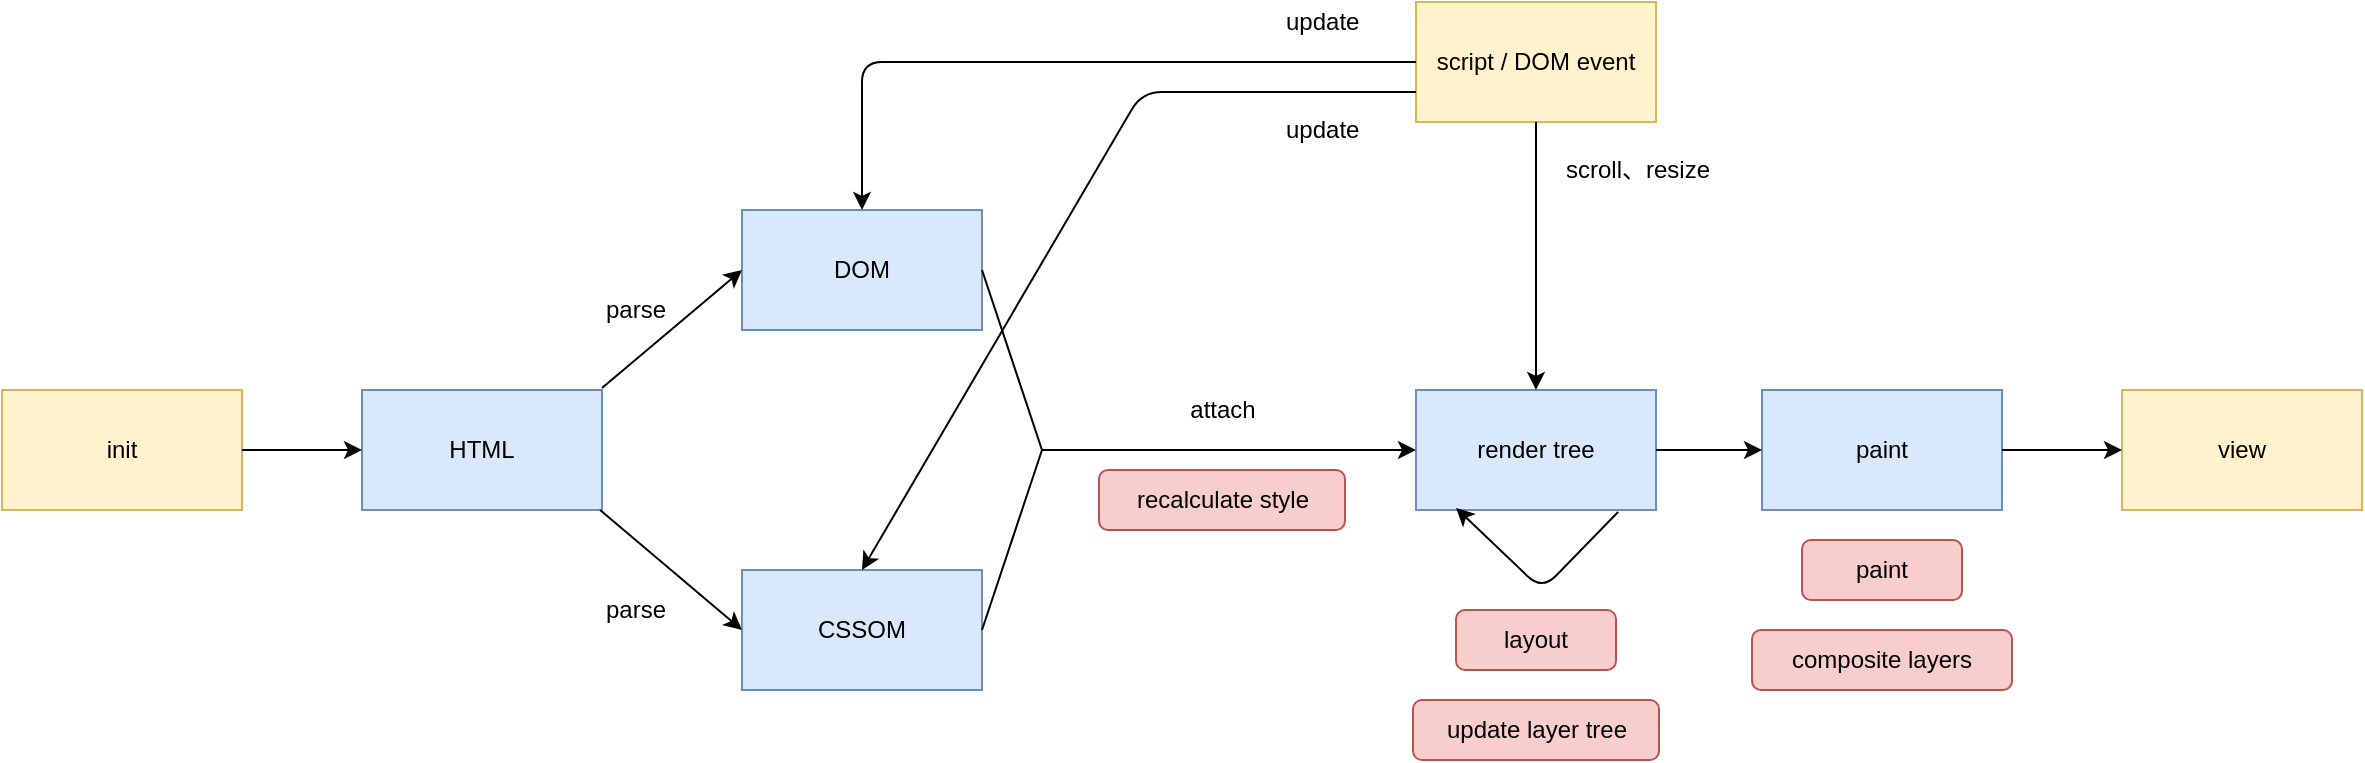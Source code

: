 <mxfile version="10.7.3" type="device"><diagram id="n-bofzP3hX_uUrOven1U" name="Page-1"><mxGraphModel dx="641" dy="512" grid="1" gridSize="10" guides="1" tooltips="1" connect="1" arrows="1" fold="1" page="1" pageScale="1" pageWidth="1654" pageHeight="2336" math="0" shadow="0"><root><mxCell id="0"/><mxCell id="1" parent="0"/><mxCell id="1QxWJMm5dBJshfEqZyxM-3" value="init" style="rounded=0;whiteSpace=wrap;html=1;fillColor=#fff2cc;strokeColor=#d6b656;" parent="1" vertex="1"><mxGeometry x="180" y="270" width="120" height="60" as="geometry"/></mxCell><mxCell id="1QxWJMm5dBJshfEqZyxM-5" value="HTML" style="rounded=0;whiteSpace=wrap;html=1;fillColor=#dae8fc;strokeColor=#6c8ebf;" parent="1" vertex="1"><mxGeometry x="360" y="270" width="120" height="60" as="geometry"/></mxCell><mxCell id="1QxWJMm5dBJshfEqZyxM-7" value="DOM" style="rounded=0;whiteSpace=wrap;html=1;fillColor=#dae8fc;strokeColor=#6c8ebf;" parent="1" vertex="1"><mxGeometry x="550" y="180" width="120" height="60" as="geometry"/></mxCell><mxCell id="1QxWJMm5dBJshfEqZyxM-8" value="CSSOM" style="rounded=0;whiteSpace=wrap;html=1;fillColor=#dae8fc;strokeColor=#6c8ebf;" parent="1" vertex="1"><mxGeometry x="550" y="360" width="120" height="60" as="geometry"/></mxCell><mxCell id="1QxWJMm5dBJshfEqZyxM-9" value="render tree" style="rounded=0;whiteSpace=wrap;html=1;fillColor=#dae8fc;strokeColor=#6c8ebf;" parent="1" vertex="1"><mxGeometry x="887" y="270" width="120" height="60" as="geometry"/></mxCell><mxCell id="1QxWJMm5dBJshfEqZyxM-10" value="paint" style="rounded=0;whiteSpace=wrap;html=1;fillColor=#dae8fc;strokeColor=#6c8ebf;" parent="1" vertex="1"><mxGeometry x="1060" y="270" width="120" height="60" as="geometry"/></mxCell><mxCell id="1QxWJMm5dBJshfEqZyxM-11" value="script / DOM event" style="rounded=0;whiteSpace=wrap;html=1;fillColor=#fff2cc;strokeColor=#d6b656;" parent="1" vertex="1"><mxGeometry x="887" y="76" width="120" height="60" as="geometry"/></mxCell><mxCell id="1QxWJMm5dBJshfEqZyxM-12" value="" style="endArrow=classic;html=1;entryX=0;entryY=0.5;entryDx=0;entryDy=0;exitX=1;exitY=0.5;exitDx=0;exitDy=0;" parent="1" source="1QxWJMm5dBJshfEqZyxM-3" target="1QxWJMm5dBJshfEqZyxM-5" edge="1"><mxGeometry width="50" height="50" relative="1" as="geometry"><mxPoint x="180" y="650" as="sourcePoint"/><mxPoint x="230" y="600" as="targetPoint"/></mxGeometry></mxCell><mxCell id="1QxWJMm5dBJshfEqZyxM-13" value="" style="endArrow=classic;html=1;entryX=0;entryY=0.5;entryDx=0;entryDy=0;exitX=1;exitY=-0.017;exitDx=0;exitDy=0;exitPerimeter=0;" parent="1" source="1QxWJMm5dBJshfEqZyxM-5" target="1QxWJMm5dBJshfEqZyxM-7" edge="1"><mxGeometry width="50" height="50" relative="1" as="geometry"><mxPoint x="460" y="270" as="sourcePoint"/><mxPoint x="510" y="220" as="targetPoint"/></mxGeometry></mxCell><mxCell id="1QxWJMm5dBJshfEqZyxM-14" value="" style="endArrow=classic;html=1;entryX=0;entryY=0.5;entryDx=0;entryDy=0;exitX=0.992;exitY=1;exitDx=0;exitDy=0;exitPerimeter=0;" parent="1" source="1QxWJMm5dBJshfEqZyxM-5" target="1QxWJMm5dBJshfEqZyxM-8" edge="1"><mxGeometry width="50" height="50" relative="1" as="geometry"><mxPoint x="470" y="350" as="sourcePoint"/><mxPoint x="450" y="420" as="targetPoint"/></mxGeometry></mxCell><mxCell id="1QxWJMm5dBJshfEqZyxM-15" value="" style="endArrow=none;html=1;exitX=1;exitY=0.5;exitDx=0;exitDy=0;" parent="1" source="1QxWJMm5dBJshfEqZyxM-8" edge="1"><mxGeometry width="50" height="50" relative="1" as="geometry"><mxPoint x="720" y="450" as="sourcePoint"/><mxPoint x="700" y="300" as="targetPoint"/></mxGeometry></mxCell><mxCell id="1QxWJMm5dBJshfEqZyxM-16" value="" style="endArrow=classic;html=1;entryX=0;entryY=0.5;entryDx=0;entryDy=0;" parent="1" target="1QxWJMm5dBJshfEqZyxM-9" edge="1"><mxGeometry width="50" height="50" relative="1" as="geometry"><mxPoint x="700" y="300" as="sourcePoint"/><mxPoint x="680" y="290" as="targetPoint"/></mxGeometry></mxCell><mxCell id="1QxWJMm5dBJshfEqZyxM-17" value="" style="endArrow=none;html=1;exitX=1;exitY=0.5;exitDx=0;exitDy=0;" parent="1" source="1QxWJMm5dBJshfEqZyxM-7" edge="1"><mxGeometry width="50" height="50" relative="1" as="geometry"><mxPoint x="600" y="340" as="sourcePoint"/><mxPoint x="700" y="300" as="targetPoint"/></mxGeometry></mxCell><mxCell id="1QxWJMm5dBJshfEqZyxM-18" value="" style="endArrow=classic;html=1;exitX=1;exitY=0.5;exitDx=0;exitDy=0;entryX=0;entryY=0.5;entryDx=0;entryDy=0;" parent="1" source="1QxWJMm5dBJshfEqZyxM-9" target="1QxWJMm5dBJshfEqZyxM-10" edge="1"><mxGeometry width="50" height="50" relative="1" as="geometry"><mxPoint x="900" y="440" as="sourcePoint"/><mxPoint x="950" y="390" as="targetPoint"/></mxGeometry></mxCell><mxCell id="1QxWJMm5dBJshfEqZyxM-19" value="view" style="rounded=0;whiteSpace=wrap;html=1;fillColor=#fff2cc;strokeColor=#d6b656;" parent="1" vertex="1"><mxGeometry x="1240" y="270" width="120" height="60" as="geometry"/></mxCell><mxCell id="1QxWJMm5dBJshfEqZyxM-20" value="" style="endArrow=classic;html=1;entryX=0;entryY=0.5;entryDx=0;entryDy=0;exitX=1;exitY=0.5;exitDx=0;exitDy=0;" parent="1" source="1QxWJMm5dBJshfEqZyxM-10" target="1QxWJMm5dBJshfEqZyxM-19" edge="1"><mxGeometry width="50" height="50" relative="1" as="geometry"><mxPoint x="1030" y="480" as="sourcePoint"/><mxPoint x="1080" y="430" as="targetPoint"/></mxGeometry></mxCell><mxCell id="1QxWJMm5dBJshfEqZyxM-23" value="parse" style="text;html=1;resizable=0;points=[];autosize=1;align=left;verticalAlign=top;spacingTop=-4;" parent="1" vertex="1"><mxGeometry x="480" y="220" width="50" height="20" as="geometry"/></mxCell><mxCell id="1QxWJMm5dBJshfEqZyxM-24" value="parse" style="text;html=1;resizable=0;points=[];autosize=1;align=left;verticalAlign=top;spacingTop=-4;" parent="1" vertex="1"><mxGeometry x="480" y="370" width="50" height="20" as="geometry"/></mxCell><mxCell id="1QxWJMm5dBJshfEqZyxM-26" value="" style="endArrow=classic;html=1;entryX=0.5;entryY=0;entryDx=0;entryDy=0;exitX=0;exitY=0.5;exitDx=0;exitDy=0;" parent="1" source="1QxWJMm5dBJshfEqZyxM-11" target="1QxWJMm5dBJshfEqZyxM-7" edge="1"><mxGeometry width="50" height="50" relative="1" as="geometry"><mxPoint x="560" y="100" as="sourcePoint"/><mxPoint x="610" y="50" as="targetPoint"/><Array as="points"><mxPoint x="610" y="106"/></Array></mxGeometry></mxCell><mxCell id="1QxWJMm5dBJshfEqZyxM-27" value="" style="endArrow=classic;html=1;exitX=0;exitY=0.75;exitDx=0;exitDy=0;entryX=0.5;entryY=0;entryDx=0;entryDy=0;" parent="1" source="1QxWJMm5dBJshfEqZyxM-11" target="1QxWJMm5dBJshfEqZyxM-8" edge="1"><mxGeometry width="50" height="50" relative="1" as="geometry"><mxPoint x="470" y="60" as="sourcePoint"/><mxPoint x="520" y="10" as="targetPoint"/><Array as="points"><mxPoint x="750" y="121"/></Array></mxGeometry></mxCell><mxCell id="1QxWJMm5dBJshfEqZyxM-28" value="update" style="text;html=1;resizable=0;points=[];autosize=1;align=left;verticalAlign=top;spacingTop=-4;" parent="1" vertex="1"><mxGeometry x="820" y="76" width="50" height="20" as="geometry"/></mxCell><mxCell id="1QxWJMm5dBJshfEqZyxM-29" value="update" style="text;html=1;resizable=0;points=[];autosize=1;align=left;verticalAlign=top;spacingTop=-4;" parent="1" vertex="1"><mxGeometry x="820" y="130" width="50" height="20" as="geometry"/></mxCell><mxCell id="1QxWJMm5dBJshfEqZyxM-30" value="" style="endArrow=classic;html=1;exitX=0.5;exitY=1;exitDx=0;exitDy=0;entryX=0.5;entryY=0;entryDx=0;entryDy=0;" parent="1" source="1QxWJMm5dBJshfEqZyxM-11" target="1QxWJMm5dBJshfEqZyxM-9" edge="1"><mxGeometry width="50" height="50" relative="1" as="geometry"><mxPoint x="960" y="170" as="sourcePoint"/><mxPoint x="1010" y="120" as="targetPoint"/></mxGeometry></mxCell><mxCell id="1QxWJMm5dBJshfEqZyxM-31" value="scroll、resize" style="text;html=1;resizable=0;points=[];autosize=1;align=left;verticalAlign=top;spacingTop=-4;" parent="1" vertex="1"><mxGeometry x="960" y="150" width="90" height="20" as="geometry"/></mxCell><mxCell id="1QxWJMm5dBJshfEqZyxM-32" value="&lt;div style=&quot;text-align: center&quot;&gt;&lt;span&gt;attach&lt;/span&gt;&lt;/div&gt;" style="text;html=1;resizable=0;points=[];autosize=1;align=center;verticalAlign=top;spacingTop=-4;" parent="1" vertex="1"><mxGeometry x="765" y="270" width="50" height="20" as="geometry"/></mxCell><mxCell id="1QxWJMm5dBJshfEqZyxM-33" value="&lt;span&gt;recalculate style&lt;/span&gt;" style="rounded=1;whiteSpace=wrap;html=1;fillColor=#f8cecc;strokeColor=#b85450;" parent="1" vertex="1"><mxGeometry x="728.5" y="310" width="123" height="30" as="geometry"/></mxCell><mxCell id="1QxWJMm5dBJshfEqZyxM-39" value="&lt;span&gt;update layer tree&lt;/span&gt;" style="rounded=1;whiteSpace=wrap;html=1;fillColor=#f8cecc;strokeColor=#b85450;" parent="1" vertex="1"><mxGeometry x="885.5" y="425" width="123" height="30" as="geometry"/></mxCell><mxCell id="1QxWJMm5dBJshfEqZyxM-40" value="&lt;span&gt;layout&lt;/span&gt;" style="rounded=1;whiteSpace=wrap;html=1;fillColor=#f8cecc;strokeColor=#b85450;" parent="1" vertex="1"><mxGeometry x="907" y="380" width="80" height="30" as="geometry"/></mxCell><mxCell id="1QxWJMm5dBJshfEqZyxM-41" value="&lt;span&gt;composite layers&lt;/span&gt;&lt;br&gt;" style="rounded=1;whiteSpace=wrap;html=1;fillColor=#f8cecc;strokeColor=#b85450;" parent="1" vertex="1"><mxGeometry x="1055" y="390" width="130" height="30" as="geometry"/></mxCell><mxCell id="1QxWJMm5dBJshfEqZyxM-42" value="paint" style="rounded=1;whiteSpace=wrap;html=1;fillColor=#f8cecc;strokeColor=#b85450;" parent="1" vertex="1"><mxGeometry x="1080" y="345" width="80" height="30" as="geometry"/></mxCell><mxCell id="1QxWJMm5dBJshfEqZyxM-46" value="" style="endArrow=classic;html=1;exitX=0.842;exitY=1.017;exitDx=0;exitDy=0;exitPerimeter=0;entryX=0.167;entryY=0.983;entryDx=0;entryDy=0;entryPerimeter=0;" parent="1" source="1QxWJMm5dBJshfEqZyxM-9" target="1QxWJMm5dBJshfEqZyxM-9" edge="1"><mxGeometry width="50" height="50" relative="1" as="geometry"><mxPoint x="990" y="410" as="sourcePoint"/><mxPoint x="910" y="360" as="targetPoint"/><Array as="points"><mxPoint x="950" y="370"/></Array></mxGeometry></mxCell></root></mxGraphModel></diagram></mxfile>